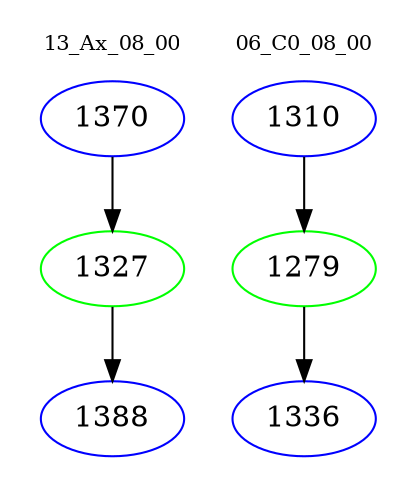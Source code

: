 digraph{
subgraph cluster_0 {
color = white
label = "13_Ax_08_00";
fontsize=10;
T0_1370 [label="1370", color="blue"]
T0_1370 -> T0_1327 [color="black"]
T0_1327 [label="1327", color="green"]
T0_1327 -> T0_1388 [color="black"]
T0_1388 [label="1388", color="blue"]
}
subgraph cluster_1 {
color = white
label = "06_C0_08_00";
fontsize=10;
T1_1310 [label="1310", color="blue"]
T1_1310 -> T1_1279 [color="black"]
T1_1279 [label="1279", color="green"]
T1_1279 -> T1_1336 [color="black"]
T1_1336 [label="1336", color="blue"]
}
}
